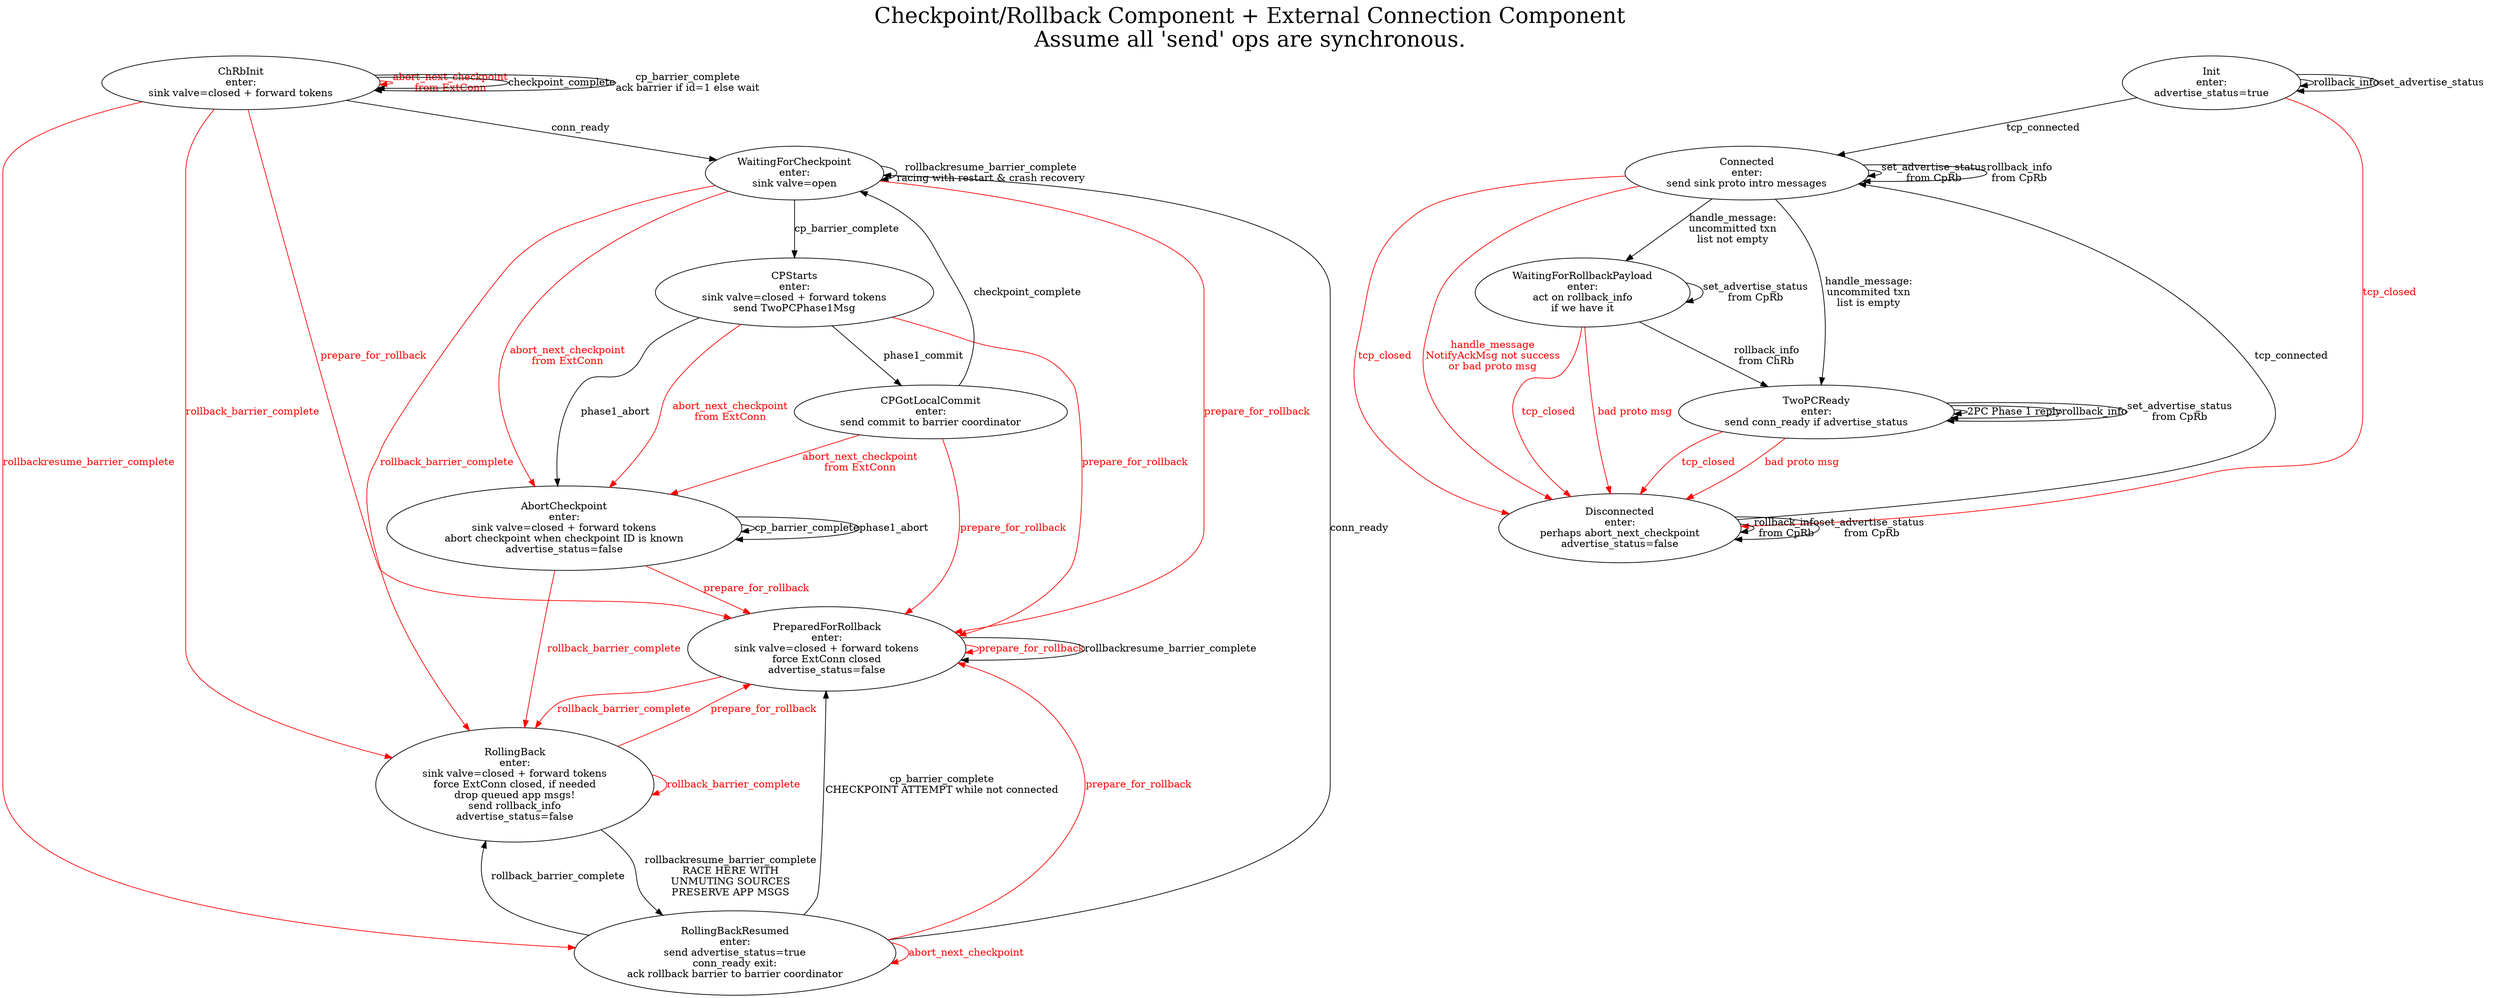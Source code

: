 digraph mashup {
    graph [label="Checkpoint/Rollback Component + External Connection Component\nAssume all 'send' ops are synchronous.",labelloc=t,fontsize=30];

    ## BEGIN LEFT
    subgraph checkpoint_rollback_component {
	graph [label="SUB Checkpoint/Rollback Component",labelloc=t,fontsize=20];

	// Subgraphs
	subgraph init {
        ChRbInit [label="ChRbInit\nenter:\nsink valve=closed + forward tokens"];
	}
	subgraph cp {
        WaitingForCheckpoint [label="WaitingForCheckpoint\nenter:\nsink valve=open"];
        AbortCheckpoint [label="AbortCheckpoint\nenter:\nsink valve=closed + forward tokens\nabort checkpoint when checkpoint ID is known\nadvertise_status=false"];
	}
	subgraph sacp {
        CPStarts [label="CPStarts\nenter:\nsink valve=closed + forward tokens\nsend TwoPCPhase1Msg"];
        CPGotLocalCommit [label="CPGotLocalCommit\nenter:\nsend commit to barrier coordinator"];
        // CPGotGlobalVote; // Can we remove this node?

        CPStarts -> CPGotLocalCommit [label="phase1_commit"];
        CPStarts -> AbortCheckpoint [label="phase1_abort"];
        CPGotLocalCommit -> WaitingForCheckpoint [label="checkpoint_complete"];
	}
	subgraph rollback {
        PreparedForRollback [label="PreparedForRollback\nenter:\nsink valve=closed + forward tokens\nforce ExtConn closed\nadvertise_status=false"];
        RollingBack [label="RollingBack\nenter:\nsink valve=closed + forward tokens\nforce ExtConn closed, if needed\ndrop queued app msgs!\nsend rollback_info\nadvertise_status=false"];
        RollingBackResumed [label="RollingBackResumed\nenter:\nsend advertise_status=true\nconn_ready exit:\nack rollback barrier to barrier coordinator"];

        PreparedForRollback -> PreparedForRollback [label="prepare_for_rollback",fontcolor=red,color=red];
        PreparedForRollback -> PreparedForRollback [label="rollbackresume_barrier_complete"];
        PreparedForRollback -> RollingBack [label="rollback_barrier_complete",fontcolor=red,color=red];
	}

	// Other Edges
	ChRbInit -> WaitingForCheckpoint [label="conn_ready"];
	ChRbInit -> ChRbInit [label="abort_next_checkpoint\nfrom ExtConn",fontcolor=red,color=red];
	ChRbInit -> ChRbInit [label="checkpoint_complete"];
    ChRbInit -> ChRbInit [label="cp_barrier_complete\nack barrier if id=1 else wait"];
	ChRbInit -> PreparedForRollback [label="prepare_for_rollback",fontcolor=red,color=red];
	ChRbInit -> RollingBack [label="rollback_barrier_complete",fontcolor=red,color=red];
	ChRbInit -> RollingBackResumed [label="rollbackresume_barrier_complete",fontcolor=red,color=red];

	WaitingForCheckpoint -> CPStarts [label="cp_barrier_complete"];
	AbortCheckpoint -> AbortCheckpoint [label="cp_barrier_complete"];
	AbortCheckpoint -> AbortCheckpoint [label="phase1_abort"];
	AbortCheckpoint -> RollingBack [label="rollback_barrier_complete",fontcolor=red,color=red];

	WaitingForCheckpoint -> PreparedForRollback [label="prepare_for_rollback",fontcolor=red,color=red];
    WaitingForCheckpoint -> WaitingForCheckpoint [label="rollbackresume_barrier_complete\nracing with restart & crash recovery"];
	AbortCheckpoint -> PreparedForRollback [label="prepare_for_rollback",fontcolor=red,color=red];
	CPStarts -> PreparedForRollback [label="prepare_for_rollback",fontcolor=red,color=red];
	CPGotLocalCommit -> PreparedForRollback [label="prepare_for_rollback",fontcolor=red,color=red];

	WaitingForCheckpoint -> AbortCheckpoint [label="abort_next_checkpoint\nfrom ExtConn",fontcolor=red,color=red];
	WaitingForCheckpoint -> RollingBack [label="rollback_barrier_complete",fontcolor=red,color=red];
	CPStarts -> AbortCheckpoint [label="abort_next_checkpoint\nfrom ExtConn",fontcolor=red,color=red];
	CPGotLocalCommit -> AbortCheckpoint [label="abort_next_checkpoint\nfrom ExtConn",fontcolor=red,color=red];

	RollingBack -> RollingBack [label="rollback_barrier_complete",fontcolor=red,color=red];
	RollingBack -> RollingBackResumed [label="rollbackresume_barrier_complete\nRACE HERE WITH\nUNMUTING SOURCES\nPRESERVE APP MSGS"];
	RollingBack -> PreparedForRollback [label="prepare_for_rollback",fontcolor=red,color=red];

	RollingBackResumed -> RollingBackResumed [label="abort_next_checkpoint",fontcolor=red,color=red];
	RollingBackResumed -> WaitingForCheckpoint [label="conn_ready"];
	RollingBackResumed -> PreparedForRollback [label="prepare_for_rollback",fontcolor=red,color=red];
	RollingBackResumed -> PreparedForRollback [label="cp_barrier_complete\nCHECKPOINT ATTEMPT while not connected"];
	RollingBackResumed -> RollingBack [label="rollback_barrier_complete"];
    }
    ## END LEFT

    ## BEGIN RIGHT
    subgraph external_connection_component {
        graph [label="External Connection Component",labelloc=t,fontsize=30];

        Init [label="Init\nenter:\nadvertise_status=true"];
        Init -> Connected [label="tcp_connected"];
        Init -> Init [label="rollback_info"];
        Init -> Init [label="set_advertise_status"];
        Init -> Disconnected [label="tcp_closed",fontcolor=red,color=red];

        Connected [label="Connected\nenter:\nsend sink proto intro messages"];
        Connected -> Disconnected [label="tcp_closed",fontcolor=red,color=red];
        Connected -> Disconnected [label="handle_message\nNotifyAckMsg not success\nor bad proto msg",fontcolor=red,color=red];
        Connected -> Connected [label="set_advertise_status\nfrom CpRb"];
        Connected -> Connected [label="rollback_info\nfrom CpRb"];
        Connected -> WaitingForRollbackPayload [label="handle_message:\nuncommitted txn\nlist not empty"];
        Connected -> TwoPCReady [label="handle_message:\nuncommited txn\nlist is empty"];

        Disconnected [label="Disconnected\nenter:\nperhaps abort_next_checkpoint\nadvertise_status=false"];
        Disconnected -> Connected [label="tcp_connected"];
        Disconnected -> Disconnected [label="rollback_info\nfrom CpRb"];
        Disconnected -> Disconnected [label="set_advertise_status\nfrom CpRb"];

        WaitingForRollbackPayload [label="WaitingForRollbackPayload\nenter:\nact on rollback_info\nif we have it"];
        WaitingForRollbackPayload -> TwoPCReady [label="rollback_info\nfrom ChRb"];
        WaitingForRollbackPayload -> WaitingForRollbackPayload [label="set_advertise_status\nfrom CpRb"];
        WaitingForRollbackPayload -> Disconnected [label="tcp_closed",fontcolor=red,color=red];
        WaitingForRollbackPayload -> Disconnected [label="bad proto msg",fontcolor=red,color=red];

        TwoPCReady [label="TwoPCReady\nenter:\nsend conn_ready if advertise_status"];
        TwoPCReady -> TwoPCReady [label="2PC Phase 1 reply"];
        TwoPCReady -> TwoPCReady [label="rollback_info"];
        TwoPCReady -> TwoPCReady [label="set_advertise_status\nfrom CpRb"];
        TwoPCReady -> Disconnected [label="tcp_closed",fontcolor=red,color=red];
        TwoPCReady -> Disconnected [label="bad proto msg",fontcolor=red,color=red];
    }
    # END RIGHT

    {rank=same; ChRbInit; Init; };
}

